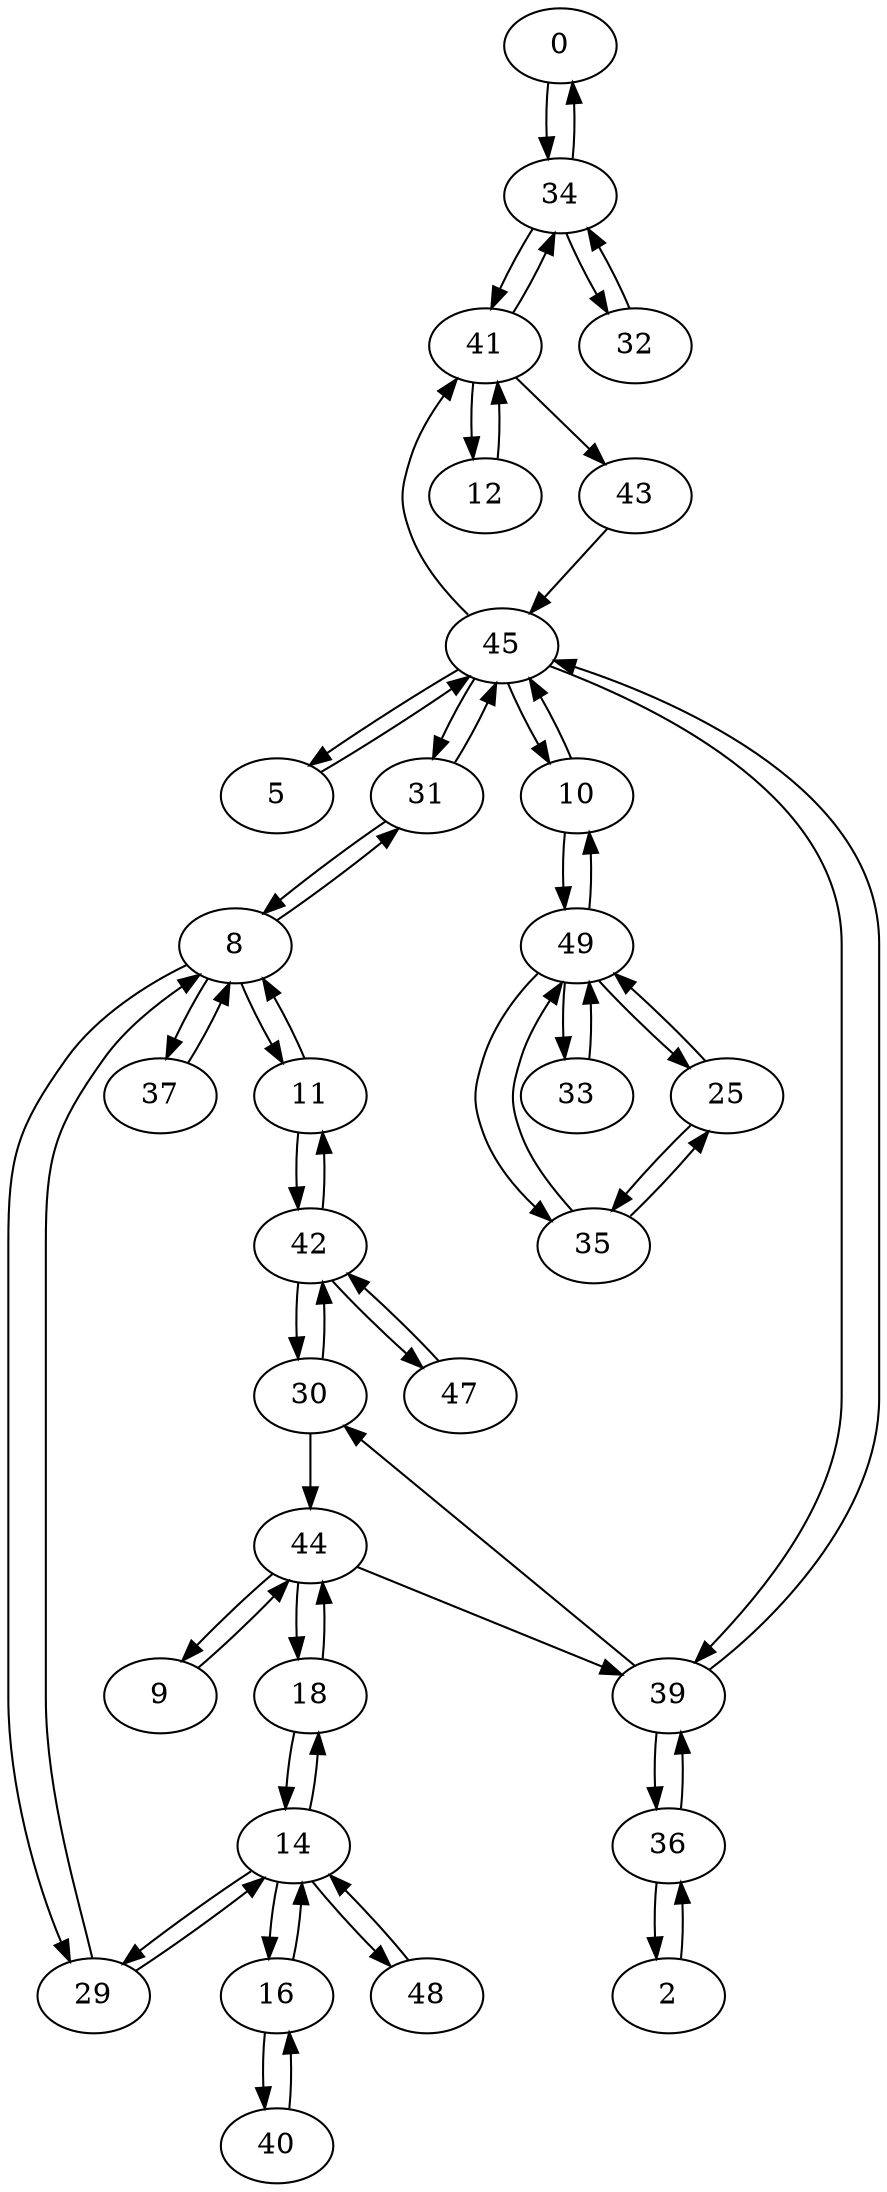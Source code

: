digraph G {
  0 -> 34;
  2 -> 36;
  5 -> 45;
  8 -> 11;
  8 -> 29;
  8 -> 31;
  8 -> 37;
  9 -> 44;
  10 -> 45;
  10 -> 49;
  11 -> 8;
  11 -> 42;
  12 -> 41;
  14 -> 16;
  14 -> 18;
  14 -> 29;
  14 -> 48;
  16 -> 14;
  16 -> 40;
  18 -> 14;
  18 -> 44;
  25 -> 35;
  25 -> 49;
  29 -> 8;
  29 -> 14;
  30 -> 42;
  30 -> 44;
  31 -> 8;
  31 -> 45;
  32 -> 34;
  33 -> 49;
  34 -> 0;
  34 -> 32;
  34 -> 41;
  35 -> 25;
  35 -> 49;
  36 -> 2;
  36 -> 39;
  37 -> 8;
  39 -> 30;
  39 -> 36;
  39 -> 45;
  40 -> 16;
  41 -> 12;
  41 -> 34;
  41 -> 43;
  42 -> 11;
  42 -> 30;
  42 -> 47;
  43 -> 45;
  44 -> 9;
  44 -> 18;
  44 -> 39;
  45 -> 5;
  45 -> 10;
  45 -> 31;
  45 -> 39;
  45 -> 41;
  47 -> 42;
  48 -> 14;
  49 -> 10;
  49 -> 25;
  49 -> 33;
  49 -> 35;
}